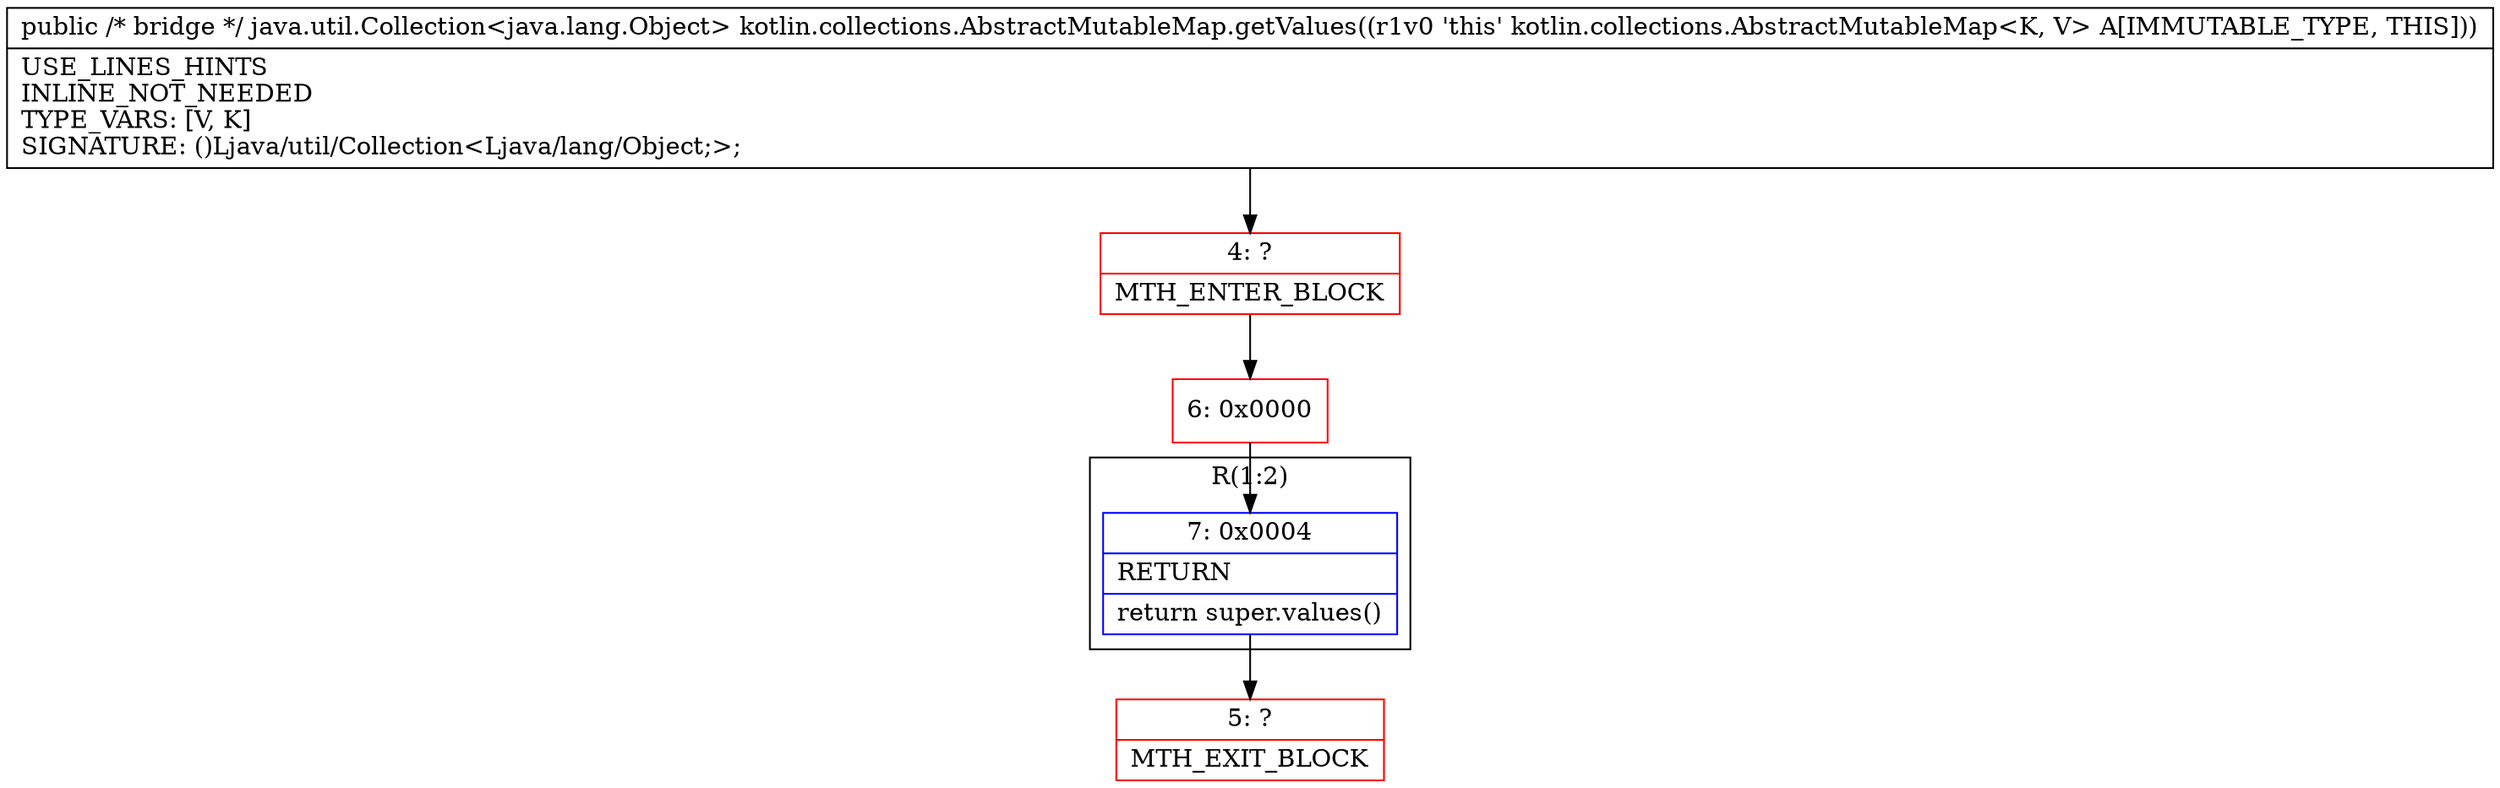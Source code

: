 digraph "CFG forkotlin.collections.AbstractMutableMap.getValues()Ljava\/util\/Collection;" {
subgraph cluster_Region_1085558430 {
label = "R(1:2)";
node [shape=record,color=blue];
Node_7 [shape=record,label="{7\:\ 0x0004|RETURN\l|return super.values()\l}"];
}
Node_4 [shape=record,color=red,label="{4\:\ ?|MTH_ENTER_BLOCK\l}"];
Node_6 [shape=record,color=red,label="{6\:\ 0x0000}"];
Node_5 [shape=record,color=red,label="{5\:\ ?|MTH_EXIT_BLOCK\l}"];
MethodNode[shape=record,label="{public \/* bridge *\/ java.util.Collection\<java.lang.Object\> kotlin.collections.AbstractMutableMap.getValues((r1v0 'this' kotlin.collections.AbstractMutableMap\<K, V\> A[IMMUTABLE_TYPE, THIS]))  | USE_LINES_HINTS\lINLINE_NOT_NEEDED\lTYPE_VARS: [V, K]\lSIGNATURE: ()Ljava\/util\/Collection\<Ljava\/lang\/Object;\>;\l}"];
MethodNode -> Node_4;Node_7 -> Node_5;
Node_4 -> Node_6;
Node_6 -> Node_7;
}

